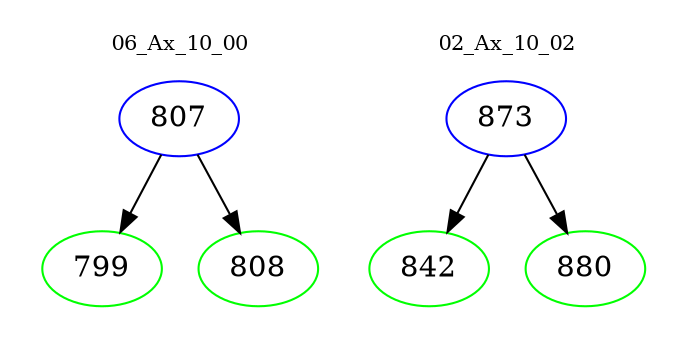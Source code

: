 digraph{
subgraph cluster_0 {
color = white
label = "06_Ax_10_00";
fontsize=10;
T0_807 [label="807", color="blue"]
T0_807 -> T0_799 [color="black"]
T0_799 [label="799", color="green"]
T0_807 -> T0_808 [color="black"]
T0_808 [label="808", color="green"]
}
subgraph cluster_1 {
color = white
label = "02_Ax_10_02";
fontsize=10;
T1_873 [label="873", color="blue"]
T1_873 -> T1_842 [color="black"]
T1_842 [label="842", color="green"]
T1_873 -> T1_880 [color="black"]
T1_880 [label="880", color="green"]
}
}
